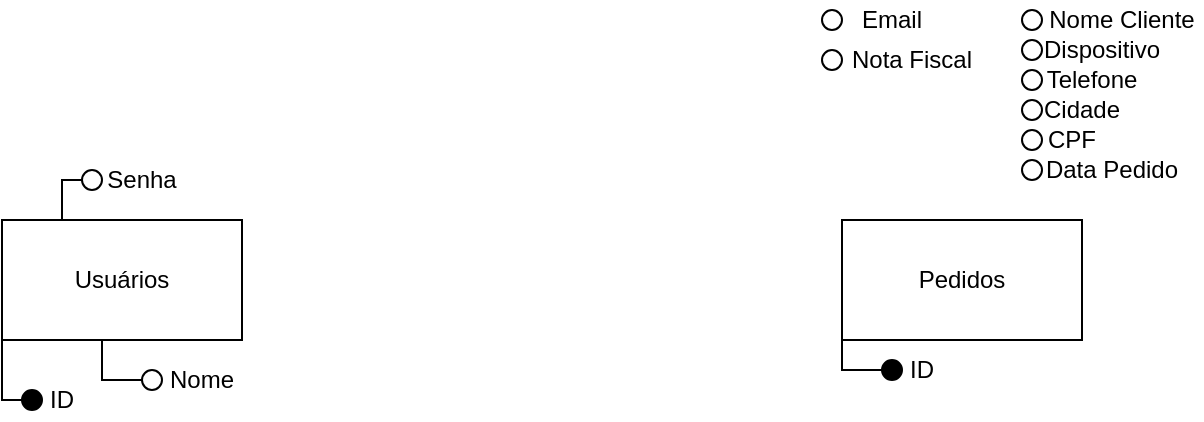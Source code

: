 <mxfile version="22.1.3" type="github">
  <diagram name="Página-1" id="HJyk9LCBEsRbK5NSjiyz">
    <mxGraphModel dx="332" dy="177" grid="1" gridSize="10" guides="1" tooltips="1" connect="1" arrows="1" fold="1" page="1" pageScale="1" pageWidth="827" pageHeight="1169" math="0" shadow="0">
      <root>
        <mxCell id="0" />
        <mxCell id="1" parent="0" />
        <mxCell id="Tr4kyzxwuBD1GOi-1oCC-1" value="Pedidos" style="rounded=0;whiteSpace=wrap;html=1;" vertex="1" parent="1">
          <mxGeometry x="520" y="120" width="120" height="60" as="geometry" />
        </mxCell>
        <mxCell id="Tr4kyzxwuBD1GOi-1oCC-2" value="Usuários" style="rounded=0;whiteSpace=wrap;html=1;" vertex="1" parent="1">
          <mxGeometry x="100" y="120" width="120" height="60" as="geometry" />
        </mxCell>
        <mxCell id="Tr4kyzxwuBD1GOi-1oCC-3" value="" style="ellipse;whiteSpace=wrap;html=1;aspect=fixed;fillColor=#000000;" vertex="1" parent="1">
          <mxGeometry x="110" y="205" width="10" height="10" as="geometry" />
        </mxCell>
        <mxCell id="Tr4kyzxwuBD1GOi-1oCC-4" value="ID" style="text;html=1;strokeColor=none;fillColor=none;align=center;verticalAlign=middle;whiteSpace=wrap;rounded=0;" vertex="1" parent="1">
          <mxGeometry x="120" y="200" width="20" height="20" as="geometry" />
        </mxCell>
        <mxCell id="Tr4kyzxwuBD1GOi-1oCC-6" value="" style="endArrow=none;html=1;rounded=0;exitX=0;exitY=1;exitDx=0;exitDy=0;entryX=0;entryY=0.5;entryDx=0;entryDy=0;" edge="1" parent="1" source="Tr4kyzxwuBD1GOi-1oCC-2" target="Tr4kyzxwuBD1GOi-1oCC-3">
          <mxGeometry width="50" height="50" relative="1" as="geometry">
            <mxPoint x="250" y="200" as="sourcePoint" />
            <mxPoint x="300" y="150" as="targetPoint" />
            <Array as="points">
              <mxPoint x="100" y="210" />
            </Array>
          </mxGeometry>
        </mxCell>
        <mxCell id="Tr4kyzxwuBD1GOi-1oCC-7" value="" style="endArrow=none;html=1;rounded=0;exitX=0;exitY=1;exitDx=0;exitDy=0;entryX=0;entryY=0.5;entryDx=0;entryDy=0;" edge="1" parent="1" target="Tr4kyzxwuBD1GOi-1oCC-8">
          <mxGeometry width="50" height="50" relative="1" as="geometry">
            <mxPoint x="150" y="180" as="sourcePoint" />
            <mxPoint x="160" y="210" as="targetPoint" />
            <Array as="points">
              <mxPoint x="150" y="200" />
            </Array>
          </mxGeometry>
        </mxCell>
        <mxCell id="Tr4kyzxwuBD1GOi-1oCC-8" value="" style="ellipse;whiteSpace=wrap;html=1;aspect=fixed;" vertex="1" parent="1">
          <mxGeometry x="170" y="195" width="10" height="10" as="geometry" />
        </mxCell>
        <mxCell id="Tr4kyzxwuBD1GOi-1oCC-9" value="Nome" style="text;html=1;strokeColor=none;fillColor=none;align=center;verticalAlign=middle;whiteSpace=wrap;rounded=0;" vertex="1" parent="1">
          <mxGeometry x="180" y="190" width="40" height="20" as="geometry" />
        </mxCell>
        <mxCell id="Tr4kyzxwuBD1GOi-1oCC-10" value="" style="endArrow=none;html=1;rounded=0;exitX=0.25;exitY=0;exitDx=0;exitDy=0;entryX=0;entryY=0.5;entryDx=0;entryDy=0;" edge="1" parent="1" source="Tr4kyzxwuBD1GOi-1oCC-2" target="Tr4kyzxwuBD1GOi-1oCC-11">
          <mxGeometry width="50" height="50" relative="1" as="geometry">
            <mxPoint x="130" y="90" as="sourcePoint" />
            <mxPoint x="150" y="110" as="targetPoint" />
            <Array as="points">
              <mxPoint x="130" y="100" />
            </Array>
          </mxGeometry>
        </mxCell>
        <mxCell id="Tr4kyzxwuBD1GOi-1oCC-11" value="" style="ellipse;whiteSpace=wrap;html=1;aspect=fixed;" vertex="1" parent="1">
          <mxGeometry x="140" y="95" width="10" height="10" as="geometry" />
        </mxCell>
        <mxCell id="Tr4kyzxwuBD1GOi-1oCC-13" value="Senha" style="text;html=1;strokeColor=none;fillColor=none;align=center;verticalAlign=middle;whiteSpace=wrap;rounded=0;" vertex="1" parent="1">
          <mxGeometry x="150" y="90" width="40" height="20" as="geometry" />
        </mxCell>
        <mxCell id="Tr4kyzxwuBD1GOi-1oCC-14" value="" style="ellipse;whiteSpace=wrap;html=1;aspect=fixed;fillColor=#000000;" vertex="1" parent="1">
          <mxGeometry x="540" y="190" width="10" height="10" as="geometry" />
        </mxCell>
        <mxCell id="Tr4kyzxwuBD1GOi-1oCC-15" value="ID" style="text;html=1;strokeColor=none;fillColor=none;align=center;verticalAlign=middle;whiteSpace=wrap;rounded=0;" vertex="1" parent="1">
          <mxGeometry x="550" y="185" width="20" height="20" as="geometry" />
        </mxCell>
        <mxCell id="Tr4kyzxwuBD1GOi-1oCC-16" value="" style="endArrow=none;html=1;rounded=0;exitX=0;exitY=1;exitDx=0;exitDy=0;entryX=0;entryY=0.5;entryDx=0;entryDy=0;" edge="1" parent="1" source="Tr4kyzxwuBD1GOi-1oCC-1" target="Tr4kyzxwuBD1GOi-1oCC-14">
          <mxGeometry width="50" height="50" relative="1" as="geometry">
            <mxPoint x="510" y="240" as="sourcePoint" />
            <mxPoint x="560" y="190" as="targetPoint" />
            <Array as="points">
              <mxPoint x="520" y="195" />
            </Array>
          </mxGeometry>
        </mxCell>
        <mxCell id="Tr4kyzxwuBD1GOi-1oCC-17" value="" style="ellipse;whiteSpace=wrap;html=1;aspect=fixed;" vertex="1" parent="1">
          <mxGeometry x="610" y="15" width="10" height="10" as="geometry" />
        </mxCell>
        <mxCell id="Tr4kyzxwuBD1GOi-1oCC-18" value="Nome Cliente" style="text;html=1;strokeColor=none;fillColor=none;align=center;verticalAlign=middle;whiteSpace=wrap;rounded=0;" vertex="1" parent="1">
          <mxGeometry x="620" y="10" width="80" height="20" as="geometry" />
        </mxCell>
        <mxCell id="Tr4kyzxwuBD1GOi-1oCC-19" value="" style="ellipse;whiteSpace=wrap;html=1;aspect=fixed;" vertex="1" parent="1">
          <mxGeometry x="610" y="30" width="10" height="10" as="geometry" />
        </mxCell>
        <mxCell id="Tr4kyzxwuBD1GOi-1oCC-20" value="Dispositivo" style="text;html=1;strokeColor=none;fillColor=none;align=center;verticalAlign=middle;whiteSpace=wrap;rounded=0;" vertex="1" parent="1">
          <mxGeometry x="620" y="25" width="60" height="20" as="geometry" />
        </mxCell>
        <mxCell id="Tr4kyzxwuBD1GOi-1oCC-21" value="" style="ellipse;whiteSpace=wrap;html=1;aspect=fixed;" vertex="1" parent="1">
          <mxGeometry x="610" y="45" width="10" height="10" as="geometry" />
        </mxCell>
        <mxCell id="Tr4kyzxwuBD1GOi-1oCC-22" value="Telefone" style="text;html=1;strokeColor=none;fillColor=none;align=center;verticalAlign=middle;whiteSpace=wrap;rounded=0;" vertex="1" parent="1">
          <mxGeometry x="620" y="40" width="50" height="20" as="geometry" />
        </mxCell>
        <mxCell id="Tr4kyzxwuBD1GOi-1oCC-28" value="" style="ellipse;whiteSpace=wrap;html=1;aspect=fixed;" vertex="1" parent="1">
          <mxGeometry x="610" y="60" width="10" height="10" as="geometry" />
        </mxCell>
        <mxCell id="Tr4kyzxwuBD1GOi-1oCC-29" value="Cidade" style="text;html=1;strokeColor=none;fillColor=none;align=center;verticalAlign=middle;whiteSpace=wrap;rounded=0;" vertex="1" parent="1">
          <mxGeometry x="620" y="55" width="40" height="20" as="geometry" />
        </mxCell>
        <mxCell id="Tr4kyzxwuBD1GOi-1oCC-30" value="" style="ellipse;whiteSpace=wrap;html=1;aspect=fixed;" vertex="1" parent="1">
          <mxGeometry x="610" y="75" width="10" height="10" as="geometry" />
        </mxCell>
        <mxCell id="Tr4kyzxwuBD1GOi-1oCC-31" value="CPF" style="text;html=1;strokeColor=none;fillColor=none;align=center;verticalAlign=middle;whiteSpace=wrap;rounded=0;" vertex="1" parent="1">
          <mxGeometry x="620" y="70" width="30" height="20" as="geometry" />
        </mxCell>
        <mxCell id="Tr4kyzxwuBD1GOi-1oCC-32" value="" style="ellipse;whiteSpace=wrap;html=1;aspect=fixed;" vertex="1" parent="1">
          <mxGeometry x="610" y="90" width="10" height="10" as="geometry" />
        </mxCell>
        <mxCell id="Tr4kyzxwuBD1GOi-1oCC-33" value="Data Pedido" style="text;html=1;strokeColor=none;fillColor=none;align=center;verticalAlign=middle;whiteSpace=wrap;rounded=0;" vertex="1" parent="1">
          <mxGeometry x="620" y="85" width="70" height="20" as="geometry" />
        </mxCell>
        <mxCell id="Tr4kyzxwuBD1GOi-1oCC-34" value="" style="ellipse;whiteSpace=wrap;html=1;aspect=fixed;" vertex="1" parent="1">
          <mxGeometry x="510" y="35" width="10" height="10" as="geometry" />
        </mxCell>
        <mxCell id="Tr4kyzxwuBD1GOi-1oCC-35" value="Nota Fiscal" style="text;html=1;strokeColor=none;fillColor=none;align=center;verticalAlign=middle;whiteSpace=wrap;rounded=0;" vertex="1" parent="1">
          <mxGeometry x="520" y="30" width="70" height="20" as="geometry" />
        </mxCell>
        <mxCell id="Tr4kyzxwuBD1GOi-1oCC-36" value="" style="ellipse;whiteSpace=wrap;html=1;aspect=fixed;" vertex="1" parent="1">
          <mxGeometry x="510" y="15" width="10" height="10" as="geometry" />
        </mxCell>
        <mxCell id="Tr4kyzxwuBD1GOi-1oCC-37" value="Email" style="text;html=1;strokeColor=none;fillColor=none;align=center;verticalAlign=middle;whiteSpace=wrap;rounded=0;" vertex="1" parent="1">
          <mxGeometry x="520" y="10" width="50" height="20" as="geometry" />
        </mxCell>
      </root>
    </mxGraphModel>
  </diagram>
</mxfile>
